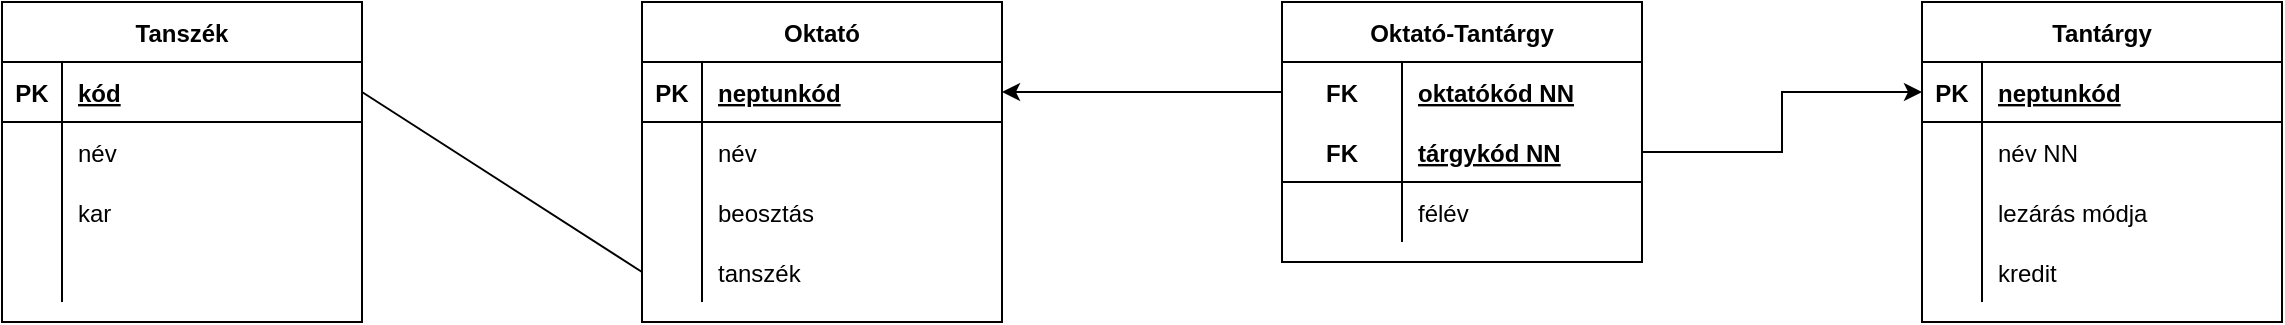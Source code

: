 <mxfile version="20.4.0" type="device"><diagram id="DpQcrH8c71LivecW83Lb" name="1 oldal"><mxGraphModel dx="1422" dy="794" grid="1" gridSize="10" guides="1" tooltips="1" connect="1" arrows="1" fold="1" page="1" pageScale="1" pageWidth="827" pageHeight="1169" math="0" shadow="0"><root><mxCell id="0"/><mxCell id="1" parent="0"/><mxCell id="ywgJk7wlgemg1lFxIWsw-1" value="Tanszék" style="shape=table;startSize=30;container=1;collapsible=1;childLayout=tableLayout;fixedRows=1;rowLines=0;fontStyle=1;align=center;resizeLast=1;" vertex="1" parent="1"><mxGeometry x="50" y="40" width="180" height="160" as="geometry"/></mxCell><mxCell id="ywgJk7wlgemg1lFxIWsw-2" value="" style="shape=tableRow;horizontal=0;startSize=0;swimlaneHead=0;swimlaneBody=0;fillColor=none;collapsible=0;dropTarget=0;points=[[0,0.5],[1,0.5]];portConstraint=eastwest;top=0;left=0;right=0;bottom=1;" vertex="1" parent="ywgJk7wlgemg1lFxIWsw-1"><mxGeometry y="30" width="180" height="30" as="geometry"/></mxCell><mxCell id="ywgJk7wlgemg1lFxIWsw-3" value="PK" style="shape=partialRectangle;connectable=0;fillColor=none;top=0;left=0;bottom=0;right=0;fontStyle=1;overflow=hidden;" vertex="1" parent="ywgJk7wlgemg1lFxIWsw-2"><mxGeometry width="30" height="30" as="geometry"><mxRectangle width="30" height="30" as="alternateBounds"/></mxGeometry></mxCell><mxCell id="ywgJk7wlgemg1lFxIWsw-4" value="kód" style="shape=partialRectangle;connectable=0;fillColor=none;top=0;left=0;bottom=0;right=0;align=left;spacingLeft=6;fontStyle=5;overflow=hidden;" vertex="1" parent="ywgJk7wlgemg1lFxIWsw-2"><mxGeometry x="30" width="150" height="30" as="geometry"><mxRectangle width="150" height="30" as="alternateBounds"/></mxGeometry></mxCell><mxCell id="ywgJk7wlgemg1lFxIWsw-5" value="" style="shape=tableRow;horizontal=0;startSize=0;swimlaneHead=0;swimlaneBody=0;fillColor=none;collapsible=0;dropTarget=0;points=[[0,0.5],[1,0.5]];portConstraint=eastwest;top=0;left=0;right=0;bottom=0;" vertex="1" parent="ywgJk7wlgemg1lFxIWsw-1"><mxGeometry y="60" width="180" height="30" as="geometry"/></mxCell><mxCell id="ywgJk7wlgemg1lFxIWsw-6" value="" style="shape=partialRectangle;connectable=0;fillColor=none;top=0;left=0;bottom=0;right=0;editable=1;overflow=hidden;" vertex="1" parent="ywgJk7wlgemg1lFxIWsw-5"><mxGeometry width="30" height="30" as="geometry"><mxRectangle width="30" height="30" as="alternateBounds"/></mxGeometry></mxCell><mxCell id="ywgJk7wlgemg1lFxIWsw-7" value="név" style="shape=partialRectangle;connectable=0;fillColor=none;top=0;left=0;bottom=0;right=0;align=left;spacingLeft=6;overflow=hidden;" vertex="1" parent="ywgJk7wlgemg1lFxIWsw-5"><mxGeometry x="30" width="150" height="30" as="geometry"><mxRectangle width="150" height="30" as="alternateBounds"/></mxGeometry></mxCell><mxCell id="ywgJk7wlgemg1lFxIWsw-8" value="" style="shape=tableRow;horizontal=0;startSize=0;swimlaneHead=0;swimlaneBody=0;fillColor=none;collapsible=0;dropTarget=0;points=[[0,0.5],[1,0.5]];portConstraint=eastwest;top=0;left=0;right=0;bottom=0;" vertex="1" parent="ywgJk7wlgemg1lFxIWsw-1"><mxGeometry y="90" width="180" height="30" as="geometry"/></mxCell><mxCell id="ywgJk7wlgemg1lFxIWsw-9" value="" style="shape=partialRectangle;connectable=0;fillColor=none;top=0;left=0;bottom=0;right=0;editable=1;overflow=hidden;" vertex="1" parent="ywgJk7wlgemg1lFxIWsw-8"><mxGeometry width="30" height="30" as="geometry"><mxRectangle width="30" height="30" as="alternateBounds"/></mxGeometry></mxCell><mxCell id="ywgJk7wlgemg1lFxIWsw-10" value="kar" style="shape=partialRectangle;connectable=0;fillColor=none;top=0;left=0;bottom=0;right=0;align=left;spacingLeft=6;overflow=hidden;" vertex="1" parent="ywgJk7wlgemg1lFxIWsw-8"><mxGeometry x="30" width="150" height="30" as="geometry"><mxRectangle width="150" height="30" as="alternateBounds"/></mxGeometry></mxCell><mxCell id="ywgJk7wlgemg1lFxIWsw-11" value="" style="shape=tableRow;horizontal=0;startSize=0;swimlaneHead=0;swimlaneBody=0;fillColor=none;collapsible=0;dropTarget=0;points=[[0,0.5],[1,0.5]];portConstraint=eastwest;top=0;left=0;right=0;bottom=0;" vertex="1" parent="ywgJk7wlgemg1lFxIWsw-1"><mxGeometry y="120" width="180" height="30" as="geometry"/></mxCell><mxCell id="ywgJk7wlgemg1lFxIWsw-12" value="" style="shape=partialRectangle;connectable=0;fillColor=none;top=0;left=0;bottom=0;right=0;editable=1;overflow=hidden;" vertex="1" parent="ywgJk7wlgemg1lFxIWsw-11"><mxGeometry width="30" height="30" as="geometry"><mxRectangle width="30" height="30" as="alternateBounds"/></mxGeometry></mxCell><mxCell id="ywgJk7wlgemg1lFxIWsw-13" value="" style="shape=partialRectangle;connectable=0;fillColor=none;top=0;left=0;bottom=0;right=0;align=left;spacingLeft=6;overflow=hidden;" vertex="1" parent="ywgJk7wlgemg1lFxIWsw-11"><mxGeometry x="30" width="150" height="30" as="geometry"><mxRectangle width="150" height="30" as="alternateBounds"/></mxGeometry></mxCell><mxCell id="ywgJk7wlgemg1lFxIWsw-14" value="Tantárgy" style="shape=table;startSize=30;container=1;collapsible=1;childLayout=tableLayout;fixedRows=1;rowLines=0;fontStyle=1;align=center;resizeLast=1;" vertex="1" parent="1"><mxGeometry x="1010" y="40" width="180" height="160" as="geometry"/></mxCell><mxCell id="ywgJk7wlgemg1lFxIWsw-15" value="" style="shape=tableRow;horizontal=0;startSize=0;swimlaneHead=0;swimlaneBody=0;fillColor=none;collapsible=0;dropTarget=0;points=[[0,0.5],[1,0.5]];portConstraint=eastwest;top=0;left=0;right=0;bottom=1;" vertex="1" parent="ywgJk7wlgemg1lFxIWsw-14"><mxGeometry y="30" width="180" height="30" as="geometry"/></mxCell><mxCell id="ywgJk7wlgemg1lFxIWsw-16" value="PK" style="shape=partialRectangle;connectable=0;fillColor=none;top=0;left=0;bottom=0;right=0;fontStyle=1;overflow=hidden;" vertex="1" parent="ywgJk7wlgemg1lFxIWsw-15"><mxGeometry width="30" height="30" as="geometry"><mxRectangle width="30" height="30" as="alternateBounds"/></mxGeometry></mxCell><mxCell id="ywgJk7wlgemg1lFxIWsw-17" value="neptunkód" style="shape=partialRectangle;connectable=0;fillColor=none;top=0;left=0;bottom=0;right=0;align=left;spacingLeft=6;fontStyle=5;overflow=hidden;" vertex="1" parent="ywgJk7wlgemg1lFxIWsw-15"><mxGeometry x="30" width="150" height="30" as="geometry"><mxRectangle width="150" height="30" as="alternateBounds"/></mxGeometry></mxCell><mxCell id="ywgJk7wlgemg1lFxIWsw-18" value="" style="shape=tableRow;horizontal=0;startSize=0;swimlaneHead=0;swimlaneBody=0;fillColor=none;collapsible=0;dropTarget=0;points=[[0,0.5],[1,0.5]];portConstraint=eastwest;top=0;left=0;right=0;bottom=0;" vertex="1" parent="ywgJk7wlgemg1lFxIWsw-14"><mxGeometry y="60" width="180" height="30" as="geometry"/></mxCell><mxCell id="ywgJk7wlgemg1lFxIWsw-19" value="" style="shape=partialRectangle;connectable=0;fillColor=none;top=0;left=0;bottom=0;right=0;editable=1;overflow=hidden;" vertex="1" parent="ywgJk7wlgemg1lFxIWsw-18"><mxGeometry width="30" height="30" as="geometry"><mxRectangle width="30" height="30" as="alternateBounds"/></mxGeometry></mxCell><mxCell id="ywgJk7wlgemg1lFxIWsw-20" value="név NN" style="shape=partialRectangle;connectable=0;fillColor=none;top=0;left=0;bottom=0;right=0;align=left;spacingLeft=6;overflow=hidden;" vertex="1" parent="ywgJk7wlgemg1lFxIWsw-18"><mxGeometry x="30" width="150" height="30" as="geometry"><mxRectangle width="150" height="30" as="alternateBounds"/></mxGeometry></mxCell><mxCell id="ywgJk7wlgemg1lFxIWsw-21" value="" style="shape=tableRow;horizontal=0;startSize=0;swimlaneHead=0;swimlaneBody=0;fillColor=none;collapsible=0;dropTarget=0;points=[[0,0.5],[1,0.5]];portConstraint=eastwest;top=0;left=0;right=0;bottom=0;" vertex="1" parent="ywgJk7wlgemg1lFxIWsw-14"><mxGeometry y="90" width="180" height="30" as="geometry"/></mxCell><mxCell id="ywgJk7wlgemg1lFxIWsw-22" value="" style="shape=partialRectangle;connectable=0;fillColor=none;top=0;left=0;bottom=0;right=0;editable=1;overflow=hidden;" vertex="1" parent="ywgJk7wlgemg1lFxIWsw-21"><mxGeometry width="30" height="30" as="geometry"><mxRectangle width="30" height="30" as="alternateBounds"/></mxGeometry></mxCell><mxCell id="ywgJk7wlgemg1lFxIWsw-23" value="lezárás módja" style="shape=partialRectangle;connectable=0;fillColor=none;top=0;left=0;bottom=0;right=0;align=left;spacingLeft=6;overflow=hidden;" vertex="1" parent="ywgJk7wlgemg1lFxIWsw-21"><mxGeometry x="30" width="150" height="30" as="geometry"><mxRectangle width="150" height="30" as="alternateBounds"/></mxGeometry></mxCell><mxCell id="ywgJk7wlgemg1lFxIWsw-24" value="" style="shape=tableRow;horizontal=0;startSize=0;swimlaneHead=0;swimlaneBody=0;fillColor=none;collapsible=0;dropTarget=0;points=[[0,0.5],[1,0.5]];portConstraint=eastwest;top=0;left=0;right=0;bottom=0;" vertex="1" parent="ywgJk7wlgemg1lFxIWsw-14"><mxGeometry y="120" width="180" height="30" as="geometry"/></mxCell><mxCell id="ywgJk7wlgemg1lFxIWsw-25" value="" style="shape=partialRectangle;connectable=0;fillColor=none;top=0;left=0;bottom=0;right=0;editable=1;overflow=hidden;" vertex="1" parent="ywgJk7wlgemg1lFxIWsw-24"><mxGeometry width="30" height="30" as="geometry"><mxRectangle width="30" height="30" as="alternateBounds"/></mxGeometry></mxCell><mxCell id="ywgJk7wlgemg1lFxIWsw-26" value="kredit" style="shape=partialRectangle;connectable=0;fillColor=none;top=0;left=0;bottom=0;right=0;align=left;spacingLeft=6;overflow=hidden;" vertex="1" parent="ywgJk7wlgemg1lFxIWsw-24"><mxGeometry x="30" width="150" height="30" as="geometry"><mxRectangle width="150" height="30" as="alternateBounds"/></mxGeometry></mxCell><mxCell id="ywgJk7wlgemg1lFxIWsw-27" value="Oktató" style="shape=table;startSize=30;container=1;collapsible=1;childLayout=tableLayout;fixedRows=1;rowLines=0;fontStyle=1;align=center;resizeLast=1;" vertex="1" parent="1"><mxGeometry x="370" y="40" width="180" height="160" as="geometry"/></mxCell><mxCell id="ywgJk7wlgemg1lFxIWsw-28" value="" style="shape=tableRow;horizontal=0;startSize=0;swimlaneHead=0;swimlaneBody=0;fillColor=none;collapsible=0;dropTarget=0;points=[[0,0.5],[1,0.5]];portConstraint=eastwest;top=0;left=0;right=0;bottom=1;" vertex="1" parent="ywgJk7wlgemg1lFxIWsw-27"><mxGeometry y="30" width="180" height="30" as="geometry"/></mxCell><mxCell id="ywgJk7wlgemg1lFxIWsw-29" value="PK" style="shape=partialRectangle;connectable=0;fillColor=none;top=0;left=0;bottom=0;right=0;fontStyle=1;overflow=hidden;" vertex="1" parent="ywgJk7wlgemg1lFxIWsw-28"><mxGeometry width="30" height="30" as="geometry"><mxRectangle width="30" height="30" as="alternateBounds"/></mxGeometry></mxCell><mxCell id="ywgJk7wlgemg1lFxIWsw-30" value="neptunkód" style="shape=partialRectangle;connectable=0;fillColor=none;top=0;left=0;bottom=0;right=0;align=left;spacingLeft=6;fontStyle=5;overflow=hidden;" vertex="1" parent="ywgJk7wlgemg1lFxIWsw-28"><mxGeometry x="30" width="150" height="30" as="geometry"><mxRectangle width="150" height="30" as="alternateBounds"/></mxGeometry></mxCell><mxCell id="ywgJk7wlgemg1lFxIWsw-31" value="" style="shape=tableRow;horizontal=0;startSize=0;swimlaneHead=0;swimlaneBody=0;fillColor=none;collapsible=0;dropTarget=0;points=[[0,0.5],[1,0.5]];portConstraint=eastwest;top=0;left=0;right=0;bottom=0;" vertex="1" parent="ywgJk7wlgemg1lFxIWsw-27"><mxGeometry y="60" width="180" height="30" as="geometry"/></mxCell><mxCell id="ywgJk7wlgemg1lFxIWsw-32" value="" style="shape=partialRectangle;connectable=0;fillColor=none;top=0;left=0;bottom=0;right=0;editable=1;overflow=hidden;" vertex="1" parent="ywgJk7wlgemg1lFxIWsw-31"><mxGeometry width="30" height="30" as="geometry"><mxRectangle width="30" height="30" as="alternateBounds"/></mxGeometry></mxCell><mxCell id="ywgJk7wlgemg1lFxIWsw-33" value="név" style="shape=partialRectangle;connectable=0;fillColor=none;top=0;left=0;bottom=0;right=0;align=left;spacingLeft=6;overflow=hidden;" vertex="1" parent="ywgJk7wlgemg1lFxIWsw-31"><mxGeometry x="30" width="150" height="30" as="geometry"><mxRectangle width="150" height="30" as="alternateBounds"/></mxGeometry></mxCell><mxCell id="ywgJk7wlgemg1lFxIWsw-34" value="" style="shape=tableRow;horizontal=0;startSize=0;swimlaneHead=0;swimlaneBody=0;fillColor=none;collapsible=0;dropTarget=0;points=[[0,0.5],[1,0.5]];portConstraint=eastwest;top=0;left=0;right=0;bottom=0;" vertex="1" parent="ywgJk7wlgemg1lFxIWsw-27"><mxGeometry y="90" width="180" height="30" as="geometry"/></mxCell><mxCell id="ywgJk7wlgemg1lFxIWsw-35" value="" style="shape=partialRectangle;connectable=0;fillColor=none;top=0;left=0;bottom=0;right=0;editable=1;overflow=hidden;" vertex="1" parent="ywgJk7wlgemg1lFxIWsw-34"><mxGeometry width="30" height="30" as="geometry"><mxRectangle width="30" height="30" as="alternateBounds"/></mxGeometry></mxCell><mxCell id="ywgJk7wlgemg1lFxIWsw-36" value="beosztás" style="shape=partialRectangle;connectable=0;fillColor=none;top=0;left=0;bottom=0;right=0;align=left;spacingLeft=6;overflow=hidden;" vertex="1" parent="ywgJk7wlgemg1lFxIWsw-34"><mxGeometry x="30" width="150" height="30" as="geometry"><mxRectangle width="150" height="30" as="alternateBounds"/></mxGeometry></mxCell><mxCell id="ywgJk7wlgemg1lFxIWsw-37" value="" style="shape=tableRow;horizontal=0;startSize=0;swimlaneHead=0;swimlaneBody=0;fillColor=none;collapsible=0;dropTarget=0;points=[[0,0.5],[1,0.5]];portConstraint=eastwest;top=0;left=0;right=0;bottom=0;" vertex="1" parent="ywgJk7wlgemg1lFxIWsw-27"><mxGeometry y="120" width="180" height="30" as="geometry"/></mxCell><mxCell id="ywgJk7wlgemg1lFxIWsw-38" value="" style="shape=partialRectangle;connectable=0;fillColor=none;top=0;left=0;bottom=0;right=0;editable=1;overflow=hidden;" vertex="1" parent="ywgJk7wlgemg1lFxIWsw-37"><mxGeometry width="30" height="30" as="geometry"><mxRectangle width="30" height="30" as="alternateBounds"/></mxGeometry></mxCell><mxCell id="ywgJk7wlgemg1lFxIWsw-39" value="tanszék" style="shape=partialRectangle;connectable=0;fillColor=none;top=0;left=0;bottom=0;right=0;align=left;spacingLeft=6;overflow=hidden;" vertex="1" parent="ywgJk7wlgemg1lFxIWsw-37"><mxGeometry x="30" width="150" height="30" as="geometry"><mxRectangle width="150" height="30" as="alternateBounds"/></mxGeometry></mxCell><mxCell id="ywgJk7wlgemg1lFxIWsw-40" value="Oktató-Tantárgy" style="shape=table;startSize=30;container=1;collapsible=1;childLayout=tableLayout;fixedRows=1;rowLines=0;fontStyle=1;align=center;resizeLast=1;" vertex="1" parent="1"><mxGeometry x="690" y="40" width="180" height="130" as="geometry"/></mxCell><mxCell id="ywgJk7wlgemg1lFxIWsw-41" value="" style="shape=tableRow;horizontal=0;startSize=0;swimlaneHead=0;swimlaneBody=0;fillColor=none;collapsible=0;dropTarget=0;points=[[0,0.5],[1,0.5]];portConstraint=eastwest;top=0;left=0;right=0;bottom=0;" vertex="1" parent="ywgJk7wlgemg1lFxIWsw-40"><mxGeometry y="30" width="180" height="30" as="geometry"/></mxCell><mxCell id="ywgJk7wlgemg1lFxIWsw-42" value="FK" style="shape=partialRectangle;connectable=0;fillColor=none;top=0;left=0;bottom=0;right=0;fontStyle=1;overflow=hidden;" vertex="1" parent="ywgJk7wlgemg1lFxIWsw-41"><mxGeometry width="60" height="30" as="geometry"><mxRectangle width="60" height="30" as="alternateBounds"/></mxGeometry></mxCell><mxCell id="ywgJk7wlgemg1lFxIWsw-43" value="oktatókód NN" style="shape=partialRectangle;connectable=0;fillColor=none;top=0;left=0;bottom=0;right=0;align=left;spacingLeft=6;fontStyle=5;overflow=hidden;" vertex="1" parent="ywgJk7wlgemg1lFxIWsw-41"><mxGeometry x="60" width="120" height="30" as="geometry"><mxRectangle width="120" height="30" as="alternateBounds"/></mxGeometry></mxCell><mxCell id="ywgJk7wlgemg1lFxIWsw-44" value="" style="shape=tableRow;horizontal=0;startSize=0;swimlaneHead=0;swimlaneBody=0;fillColor=none;collapsible=0;dropTarget=0;points=[[0,0.5],[1,0.5]];portConstraint=eastwest;top=0;left=0;right=0;bottom=1;" vertex="1" parent="ywgJk7wlgemg1lFxIWsw-40"><mxGeometry y="60" width="180" height="30" as="geometry"/></mxCell><mxCell id="ywgJk7wlgemg1lFxIWsw-45" value="FK" style="shape=partialRectangle;connectable=0;fillColor=none;top=0;left=0;bottom=0;right=0;fontStyle=1;overflow=hidden;" vertex="1" parent="ywgJk7wlgemg1lFxIWsw-44"><mxGeometry width="60" height="30" as="geometry"><mxRectangle width="60" height="30" as="alternateBounds"/></mxGeometry></mxCell><mxCell id="ywgJk7wlgemg1lFxIWsw-46" value="tárgykód NN" style="shape=partialRectangle;connectable=0;fillColor=none;top=0;left=0;bottom=0;right=0;align=left;spacingLeft=6;fontStyle=5;overflow=hidden;" vertex="1" parent="ywgJk7wlgemg1lFxIWsw-44"><mxGeometry x="60" width="120" height="30" as="geometry"><mxRectangle width="120" height="30" as="alternateBounds"/></mxGeometry></mxCell><mxCell id="ywgJk7wlgemg1lFxIWsw-47" value="" style="shape=tableRow;horizontal=0;startSize=0;swimlaneHead=0;swimlaneBody=0;fillColor=none;collapsible=0;dropTarget=0;points=[[0,0.5],[1,0.5]];portConstraint=eastwest;top=0;left=0;right=0;bottom=0;" vertex="1" parent="ywgJk7wlgemg1lFxIWsw-40"><mxGeometry y="90" width="180" height="30" as="geometry"/></mxCell><mxCell id="ywgJk7wlgemg1lFxIWsw-48" value="" style="shape=partialRectangle;connectable=0;fillColor=none;top=0;left=0;bottom=0;right=0;editable=1;overflow=hidden;" vertex="1" parent="ywgJk7wlgemg1lFxIWsw-47"><mxGeometry width="60" height="30" as="geometry"><mxRectangle width="60" height="30" as="alternateBounds"/></mxGeometry></mxCell><mxCell id="ywgJk7wlgemg1lFxIWsw-49" value="félév" style="shape=partialRectangle;connectable=0;fillColor=none;top=0;left=0;bottom=0;right=0;align=left;spacingLeft=6;overflow=hidden;" vertex="1" parent="ywgJk7wlgemg1lFxIWsw-47"><mxGeometry x="60" width="120" height="30" as="geometry"><mxRectangle width="120" height="30" as="alternateBounds"/></mxGeometry></mxCell><mxCell id="ywgJk7wlgemg1lFxIWsw-56" value="" style="endArrow=none;html=1;rounded=0;exitX=1;exitY=0.5;exitDx=0;exitDy=0;entryX=0;entryY=0.5;entryDx=0;entryDy=0;" edge="1" parent="1" source="ywgJk7wlgemg1lFxIWsw-2" target="ywgJk7wlgemg1lFxIWsw-37"><mxGeometry relative="1" as="geometry"><mxPoint x="590" y="210" as="sourcePoint"/><mxPoint x="750" y="210" as="targetPoint"/></mxGeometry></mxCell><mxCell id="ywgJk7wlgemg1lFxIWsw-57" value="" style="endArrow=classic;html=1;rounded=0;exitX=1;exitY=0.5;exitDx=0;exitDy=0;entryX=0;entryY=0.5;entryDx=0;entryDy=0;edgeStyle=orthogonalEdgeStyle;" edge="1" parent="1" source="ywgJk7wlgemg1lFxIWsw-44" target="ywgJk7wlgemg1lFxIWsw-15"><mxGeometry width="50" height="50" relative="1" as="geometry"><mxPoint x="650" y="230" as="sourcePoint"/><mxPoint x="700" y="180" as="targetPoint"/></mxGeometry></mxCell><mxCell id="ywgJk7wlgemg1lFxIWsw-58" value="" style="endArrow=classic;html=1;rounded=0;exitX=0;exitY=0.5;exitDx=0;exitDy=0;entryX=1;entryY=0.5;entryDx=0;entryDy=0;edgeStyle=orthogonalEdgeStyle;" edge="1" parent="1" source="ywgJk7wlgemg1lFxIWsw-41" target="ywgJk7wlgemg1lFxIWsw-28"><mxGeometry width="50" height="50" relative="1" as="geometry"><mxPoint x="650" y="230" as="sourcePoint"/><mxPoint x="700" y="180" as="targetPoint"/></mxGeometry></mxCell></root></mxGraphModel></diagram></mxfile>